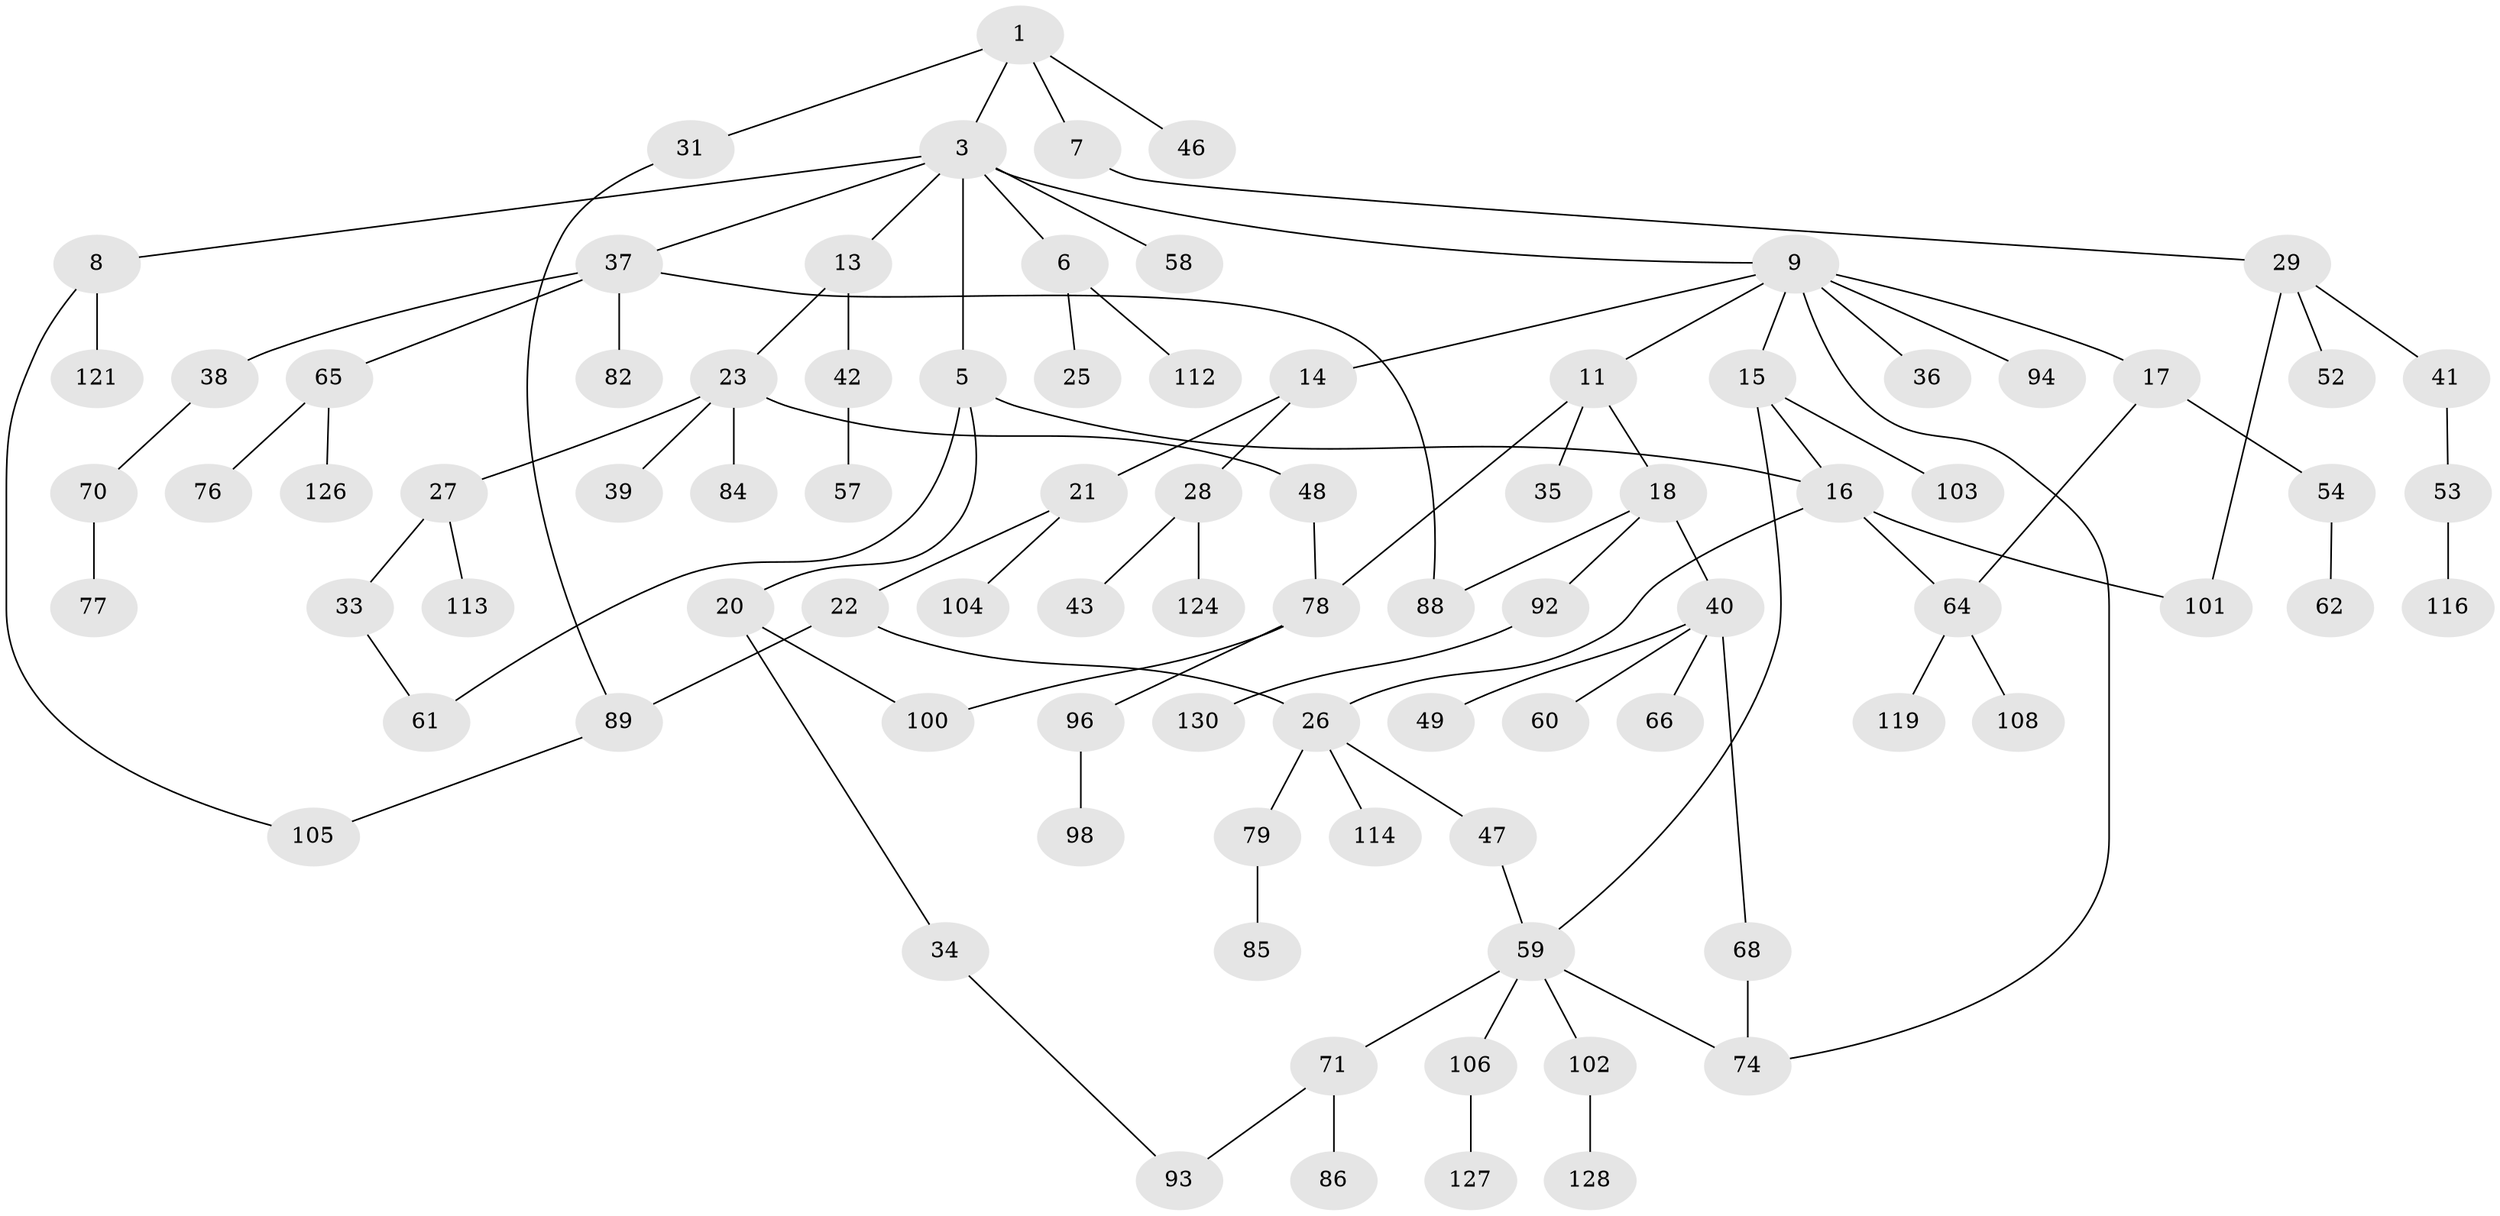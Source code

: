 // original degree distribution, {5: 0.03076923076923077, 1: 0.3923076923076923, 4: 0.13846153846153847, 6: 0.015384615384615385, 3: 0.16153846153846155, 2: 0.26153846153846155}
// Generated by graph-tools (version 1.1) at 2025/41/03/06/25 10:41:31]
// undirected, 89 vertices, 102 edges
graph export_dot {
graph [start="1"]
  node [color=gray90,style=filled];
  1 [super="+2"];
  3 [super="+4"];
  5 [super="+73"];
  6 [super="+110"];
  7 [super="+56"];
  8 [super="+69"];
  9 [super="+10"];
  11 [super="+12"];
  13 [super="+83"];
  14 [super="+19"];
  15 [super="+90"];
  16 [super="+91"];
  17 [super="+99"];
  18 [super="+107"];
  20;
  21;
  22 [super="+24"];
  23 [super="+30"];
  25;
  26 [super="+67"];
  27;
  28 [super="+122"];
  29 [super="+32"];
  31 [super="+75"];
  33 [super="+45"];
  34 [super="+55"];
  35;
  36;
  37 [super="+50"];
  38;
  39 [super="+44"];
  40 [super="+51"];
  41 [super="+87"];
  42;
  43;
  46;
  47 [super="+111"];
  48;
  49;
  52;
  53 [super="+63"];
  54 [super="+125"];
  57;
  58;
  59 [super="+95"];
  60;
  61;
  62;
  64 [super="+115"];
  65 [super="+118"];
  66;
  68 [super="+80"];
  70 [super="+72"];
  71 [super="+81"];
  74;
  76;
  77;
  78 [super="+97"];
  79;
  82;
  84;
  85;
  86;
  88 [super="+120"];
  89;
  92;
  93;
  94;
  96;
  98;
  100;
  101;
  102 [super="+109"];
  103;
  104;
  105;
  106 [super="+123"];
  108 [super="+117"];
  112;
  113;
  114;
  116;
  119;
  121;
  124;
  126;
  127;
  128 [super="+129"];
  130;
  1 -- 3;
  1 -- 7;
  1 -- 31;
  1 -- 46;
  3 -- 9;
  3 -- 58;
  3 -- 37;
  3 -- 5;
  3 -- 6;
  3 -- 8;
  3 -- 13;
  5 -- 16;
  5 -- 20;
  5 -- 61;
  6 -- 25;
  6 -- 112;
  7 -- 29;
  8 -- 121;
  8 -- 105;
  9 -- 14;
  9 -- 15;
  9 -- 17;
  9 -- 36;
  9 -- 74;
  9 -- 11;
  9 -- 94;
  11 -- 35;
  11 -- 78;
  11 -- 18;
  13 -- 23;
  13 -- 42;
  14 -- 21;
  14 -- 28;
  15 -- 59;
  15 -- 16;
  15 -- 103;
  16 -- 64;
  16 -- 26;
  16 -- 101;
  17 -- 54;
  17 -- 64;
  18 -- 40;
  18 -- 92;
  18 -- 88;
  20 -- 34;
  20 -- 100;
  21 -- 22;
  21 -- 104;
  22 -- 26;
  22 -- 89;
  23 -- 27;
  23 -- 48;
  23 -- 84;
  23 -- 39;
  26 -- 47;
  26 -- 114;
  26 -- 79;
  27 -- 33;
  27 -- 113;
  28 -- 43;
  28 -- 124;
  29 -- 41;
  29 -- 52;
  29 -- 101;
  31 -- 89;
  33 -- 61;
  34 -- 93;
  37 -- 38;
  37 -- 65;
  37 -- 88;
  37 -- 82;
  38 -- 70;
  40 -- 49;
  40 -- 60;
  40 -- 68;
  40 -- 66;
  41 -- 53;
  42 -- 57;
  47 -- 59;
  48 -- 78;
  53 -- 116;
  54 -- 62;
  59 -- 71;
  59 -- 102;
  59 -- 74;
  59 -- 106;
  64 -- 108;
  64 -- 119;
  65 -- 76;
  65 -- 126;
  68 -- 74;
  70 -- 77;
  71 -- 93;
  71 -- 86;
  78 -- 96;
  78 -- 100;
  79 -- 85;
  89 -- 105;
  92 -- 130;
  96 -- 98;
  102 -- 128;
  106 -- 127;
}
